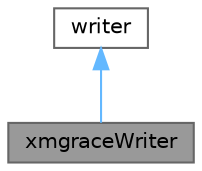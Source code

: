 digraph "xmgraceWriter"
{
 // LATEX_PDF_SIZE
  bgcolor="transparent";
  edge [fontname=Helvetica,fontsize=10,labelfontname=Helvetica,labelfontsize=10];
  node [fontname=Helvetica,fontsize=10,shape=box,height=0.2,width=0.4];
  Node1 [id="Node000001",label="xmgraceWriter",height=0.2,width=0.4,color="gray40", fillcolor="grey60", style="filled", fontcolor="black",tooltip="Output and agr file for xmgrace (http://plasma-gate.weizmann.ac.il/Grace/)"];
  Node2 -> Node1 [id="edge1_Node000001_Node000002",dir="back",color="steelblue1",style="solid",tooltip=" "];
  Node2 [id="Node000002",label="writer",height=0.2,width=0.4,color="gray40", fillcolor="white", style="filled",URL="$classFoam_1_1graph_1_1writer.html",tooltip=" "];
}

